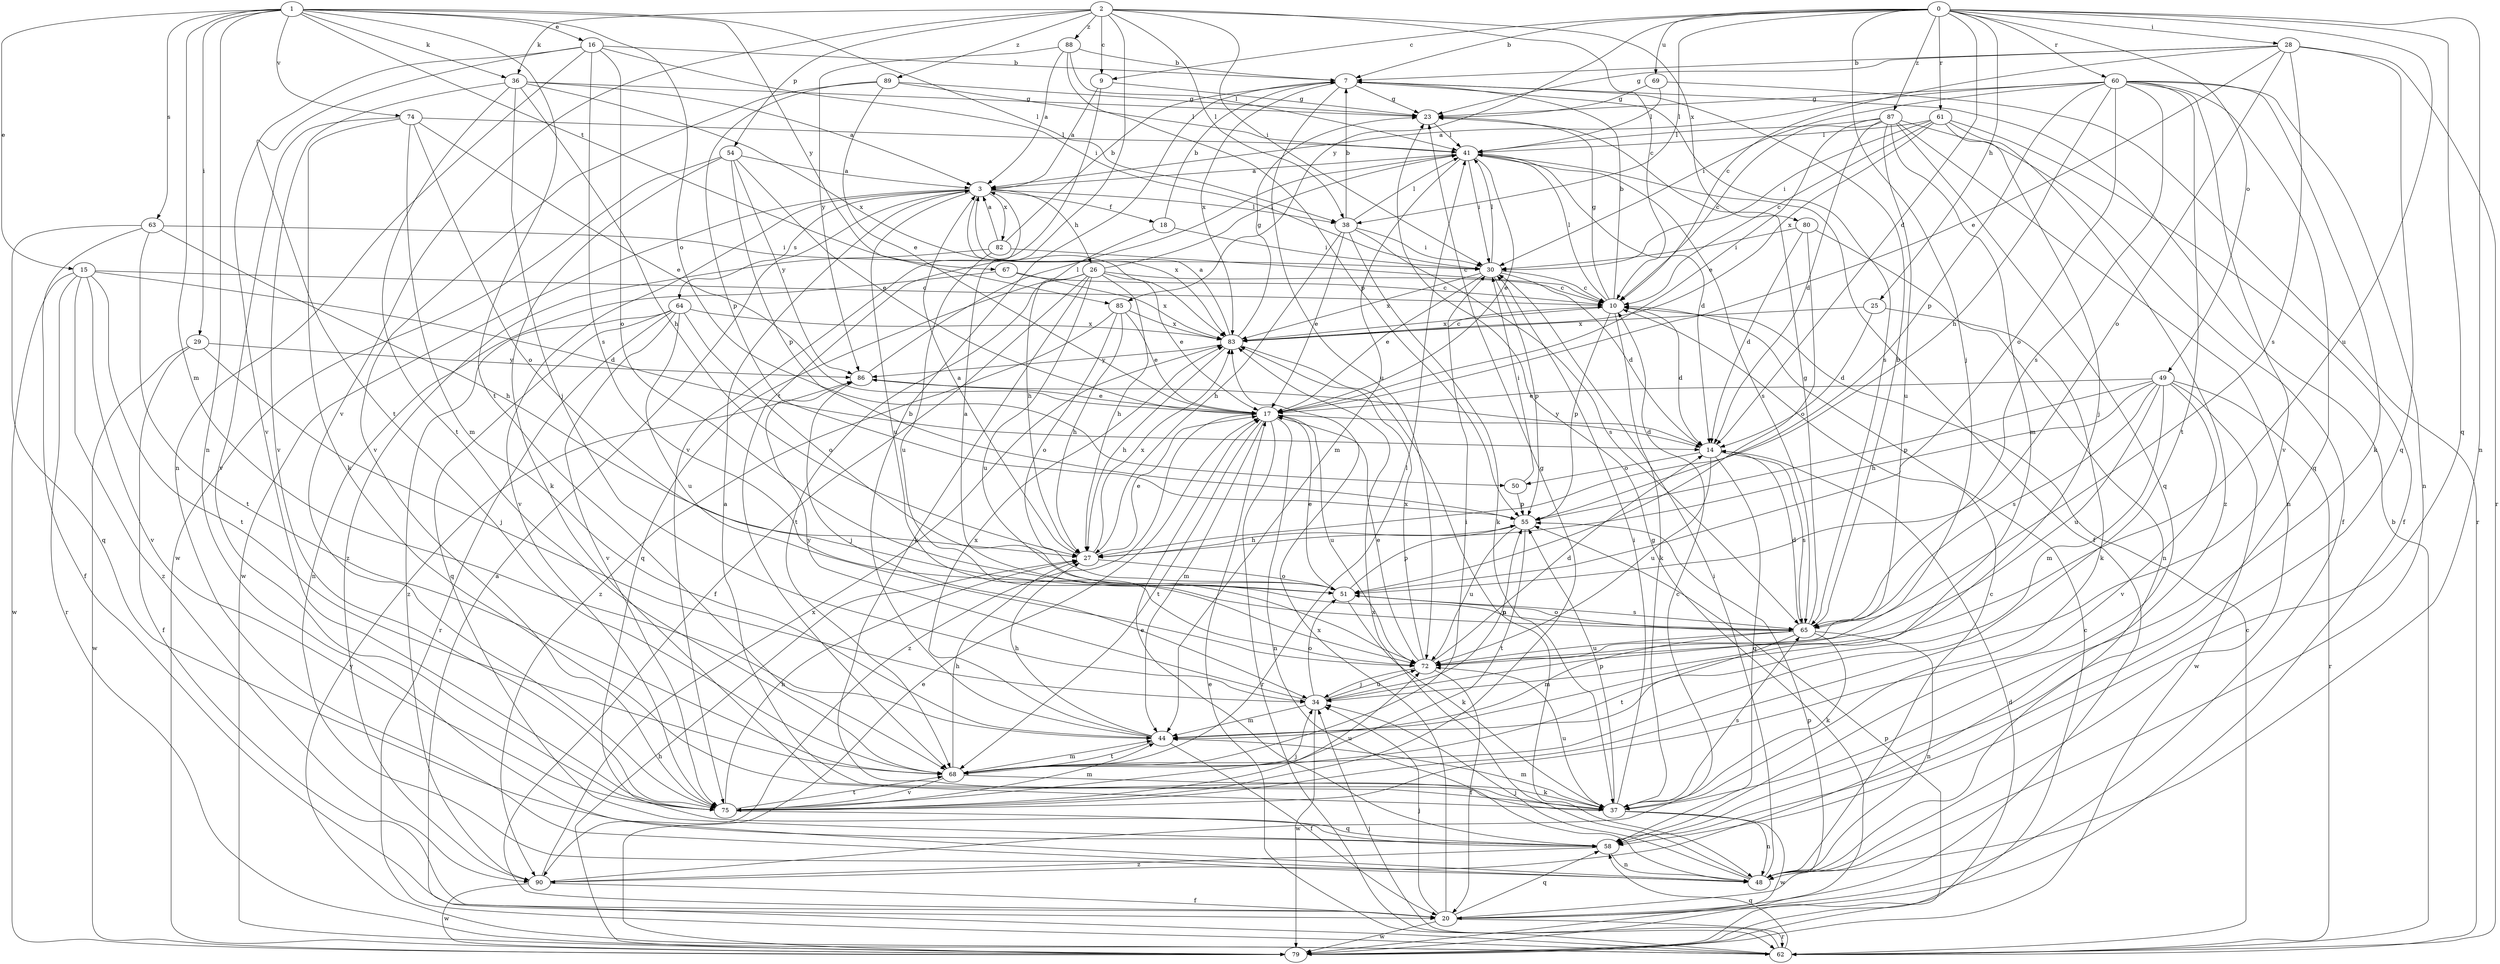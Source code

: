strict digraph  {
0;
1;
2;
3;
7;
9;
10;
14;
15;
16;
17;
18;
20;
23;
25;
26;
27;
28;
29;
30;
34;
36;
37;
38;
41;
44;
48;
49;
50;
51;
54;
55;
58;
60;
61;
62;
63;
64;
65;
67;
68;
69;
72;
74;
75;
79;
80;
82;
83;
85;
86;
87;
88;
89;
90;
0 -> 7  [label=b];
0 -> 9  [label=c];
0 -> 14  [label=d];
0 -> 25  [label=h];
0 -> 28  [label=i];
0 -> 34  [label=j];
0 -> 38  [label=l];
0 -> 48  [label=n];
0 -> 49  [label=o];
0 -> 58  [label=q];
0 -> 60  [label=r];
0 -> 61  [label=r];
0 -> 69  [label=u];
0 -> 72  [label=u];
0 -> 85  [label=y];
0 -> 87  [label=z];
1 -> 15  [label=e];
1 -> 16  [label=e];
1 -> 29  [label=i];
1 -> 36  [label=k];
1 -> 38  [label=l];
1 -> 44  [label=m];
1 -> 48  [label=n];
1 -> 50  [label=o];
1 -> 63  [label=s];
1 -> 67  [label=t];
1 -> 68  [label=t];
1 -> 74  [label=v];
1 -> 85  [label=y];
2 -> 9  [label=c];
2 -> 10  [label=c];
2 -> 30  [label=i];
2 -> 36  [label=k];
2 -> 38  [label=l];
2 -> 54  [label=p];
2 -> 68  [label=t];
2 -> 75  [label=v];
2 -> 80  [label=x];
2 -> 88  [label=z];
2 -> 89  [label=z];
3 -> 18  [label=f];
3 -> 26  [label=h];
3 -> 38  [label=l];
3 -> 64  [label=s];
3 -> 72  [label=u];
3 -> 75  [label=v];
3 -> 79  [label=w];
3 -> 82  [label=x];
3 -> 83  [label=x];
7 -> 23  [label=g];
7 -> 65  [label=s];
7 -> 72  [label=u];
7 -> 83  [label=x];
9 -> 3  [label=a];
9 -> 23  [label=g];
9 -> 75  [label=v];
10 -> 7  [label=b];
10 -> 14  [label=d];
10 -> 23  [label=g];
10 -> 37  [label=k];
10 -> 41  [label=l];
10 -> 55  [label=p];
10 -> 83  [label=x];
14 -> 50  [label=o];
14 -> 58  [label=q];
14 -> 65  [label=s];
14 -> 72  [label=u];
14 -> 86  [label=y];
15 -> 10  [label=c];
15 -> 14  [label=d];
15 -> 62  [label=r];
15 -> 68  [label=t];
15 -> 75  [label=v];
15 -> 79  [label=w];
15 -> 90  [label=z];
16 -> 7  [label=b];
16 -> 30  [label=i];
16 -> 48  [label=n];
16 -> 51  [label=o];
16 -> 65  [label=s];
16 -> 68  [label=t];
16 -> 75  [label=v];
17 -> 14  [label=d];
17 -> 44  [label=m];
17 -> 48  [label=n];
17 -> 62  [label=r];
17 -> 68  [label=t];
17 -> 72  [label=u];
17 -> 90  [label=z];
18 -> 7  [label=b];
18 -> 27  [label=h];
18 -> 30  [label=i];
20 -> 34  [label=j];
20 -> 55  [label=p];
20 -> 58  [label=q];
20 -> 62  [label=r];
20 -> 79  [label=w];
20 -> 83  [label=x];
23 -> 41  [label=l];
25 -> 14  [label=d];
25 -> 37  [label=k];
25 -> 83  [label=x];
26 -> 10  [label=c];
26 -> 17  [label=e];
26 -> 20  [label=f];
26 -> 27  [label=h];
26 -> 37  [label=k];
26 -> 41  [label=l];
26 -> 58  [label=q];
26 -> 68  [label=t];
26 -> 72  [label=u];
27 -> 3  [label=a];
27 -> 17  [label=e];
27 -> 51  [label=o];
27 -> 83  [label=x];
28 -> 7  [label=b];
28 -> 10  [label=c];
28 -> 17  [label=e];
28 -> 23  [label=g];
28 -> 51  [label=o];
28 -> 58  [label=q];
28 -> 62  [label=r];
28 -> 65  [label=s];
29 -> 20  [label=f];
29 -> 34  [label=j];
29 -> 79  [label=w];
29 -> 86  [label=y];
30 -> 10  [label=c];
30 -> 14  [label=d];
30 -> 17  [label=e];
30 -> 41  [label=l];
30 -> 55  [label=p];
30 -> 83  [label=x];
34 -> 44  [label=m];
34 -> 51  [label=o];
34 -> 55  [label=p];
34 -> 72  [label=u];
34 -> 79  [label=w];
34 -> 86  [label=y];
36 -> 3  [label=a];
36 -> 23  [label=g];
36 -> 27  [label=h];
36 -> 34  [label=j];
36 -> 68  [label=t];
36 -> 75  [label=v];
36 -> 83  [label=x];
37 -> 3  [label=a];
37 -> 30  [label=i];
37 -> 44  [label=m];
37 -> 48  [label=n];
37 -> 55  [label=p];
37 -> 65  [label=s];
37 -> 72  [label=u];
37 -> 79  [label=w];
38 -> 7  [label=b];
38 -> 17  [label=e];
38 -> 27  [label=h];
38 -> 30  [label=i];
38 -> 37  [label=k];
38 -> 41  [label=l];
38 -> 65  [label=s];
41 -> 3  [label=a];
41 -> 14  [label=d];
41 -> 17  [label=e];
41 -> 20  [label=f];
41 -> 30  [label=i];
41 -> 44  [label=m];
41 -> 65  [label=s];
44 -> 7  [label=b];
44 -> 20  [label=f];
44 -> 27  [label=h];
44 -> 68  [label=t];
44 -> 83  [label=x];
48 -> 10  [label=c];
48 -> 30  [label=i];
48 -> 34  [label=j];
48 -> 83  [label=x];
49 -> 17  [label=e];
49 -> 27  [label=h];
49 -> 44  [label=m];
49 -> 55  [label=p];
49 -> 62  [label=r];
49 -> 65  [label=s];
49 -> 72  [label=u];
49 -> 75  [label=v];
49 -> 79  [label=w];
50 -> 30  [label=i];
50 -> 55  [label=p];
51 -> 17  [label=e];
51 -> 37  [label=k];
51 -> 55  [label=p];
51 -> 65  [label=s];
54 -> 3  [label=a];
54 -> 17  [label=e];
54 -> 37  [label=k];
54 -> 55  [label=p];
54 -> 79  [label=w];
54 -> 86  [label=y];
55 -> 27  [label=h];
55 -> 68  [label=t];
55 -> 72  [label=u];
58 -> 17  [label=e];
58 -> 48  [label=n];
58 -> 90  [label=z];
60 -> 3  [label=a];
60 -> 23  [label=g];
60 -> 27  [label=h];
60 -> 30  [label=i];
60 -> 37  [label=k];
60 -> 48  [label=n];
60 -> 51  [label=o];
60 -> 55  [label=p];
60 -> 58  [label=q];
60 -> 65  [label=s];
60 -> 68  [label=t];
60 -> 75  [label=v];
61 -> 10  [label=c];
61 -> 20  [label=f];
61 -> 30  [label=i];
61 -> 34  [label=j];
61 -> 41  [label=l];
61 -> 83  [label=x];
61 -> 90  [label=z];
62 -> 3  [label=a];
62 -> 7  [label=b];
62 -> 10  [label=c];
62 -> 17  [label=e];
62 -> 34  [label=j];
62 -> 58  [label=q];
62 -> 86  [label=y];
63 -> 20  [label=f];
63 -> 27  [label=h];
63 -> 30  [label=i];
63 -> 58  [label=q];
63 -> 68  [label=t];
64 -> 51  [label=o];
64 -> 58  [label=q];
64 -> 62  [label=r];
64 -> 72  [label=u];
64 -> 75  [label=v];
64 -> 83  [label=x];
64 -> 90  [label=z];
65 -> 3  [label=a];
65 -> 7  [label=b];
65 -> 14  [label=d];
65 -> 23  [label=g];
65 -> 37  [label=k];
65 -> 44  [label=m];
65 -> 48  [label=n];
65 -> 51  [label=o];
65 -> 68  [label=t];
65 -> 72  [label=u];
67 -> 10  [label=c];
67 -> 48  [label=n];
67 -> 83  [label=x];
68 -> 27  [label=h];
68 -> 30  [label=i];
68 -> 37  [label=k];
68 -> 41  [label=l];
68 -> 44  [label=m];
68 -> 75  [label=v];
69 -> 23  [label=g];
69 -> 41  [label=l];
69 -> 62  [label=r];
72 -> 14  [label=d];
72 -> 17  [label=e];
72 -> 20  [label=f];
72 -> 34  [label=j];
72 -> 83  [label=x];
74 -> 17  [label=e];
74 -> 37  [label=k];
74 -> 41  [label=l];
74 -> 44  [label=m];
74 -> 51  [label=o];
74 -> 75  [label=v];
75 -> 23  [label=g];
75 -> 27  [label=h];
75 -> 34  [label=j];
75 -> 44  [label=m];
75 -> 58  [label=q];
75 -> 68  [label=t];
75 -> 72  [label=u];
79 -> 10  [label=c];
79 -> 14  [label=d];
79 -> 17  [label=e];
79 -> 23  [label=g];
79 -> 27  [label=h];
79 -> 55  [label=p];
80 -> 14  [label=d];
80 -> 30  [label=i];
80 -> 48  [label=n];
80 -> 51  [label=o];
82 -> 3  [label=a];
82 -> 7  [label=b];
82 -> 10  [label=c];
82 -> 72  [label=u];
82 -> 90  [label=z];
83 -> 3  [label=a];
83 -> 10  [label=c];
83 -> 23  [label=g];
83 -> 27  [label=h];
83 -> 48  [label=n];
83 -> 86  [label=y];
85 -> 17  [label=e];
85 -> 27  [label=h];
85 -> 51  [label=o];
85 -> 83  [label=x];
85 -> 90  [label=z];
86 -> 17  [label=e];
86 -> 34  [label=j];
86 -> 41  [label=l];
87 -> 10  [label=c];
87 -> 14  [label=d];
87 -> 17  [label=e];
87 -> 20  [label=f];
87 -> 41  [label=l];
87 -> 44  [label=m];
87 -> 48  [label=n];
87 -> 58  [label=q];
87 -> 72  [label=u];
88 -> 3  [label=a];
88 -> 7  [label=b];
88 -> 41  [label=l];
88 -> 55  [label=p];
88 -> 86  [label=y];
89 -> 17  [label=e];
89 -> 23  [label=g];
89 -> 41  [label=l];
89 -> 55  [label=p];
89 -> 75  [label=v];
90 -> 10  [label=c];
90 -> 20  [label=f];
90 -> 79  [label=w];
90 -> 83  [label=x];
}
